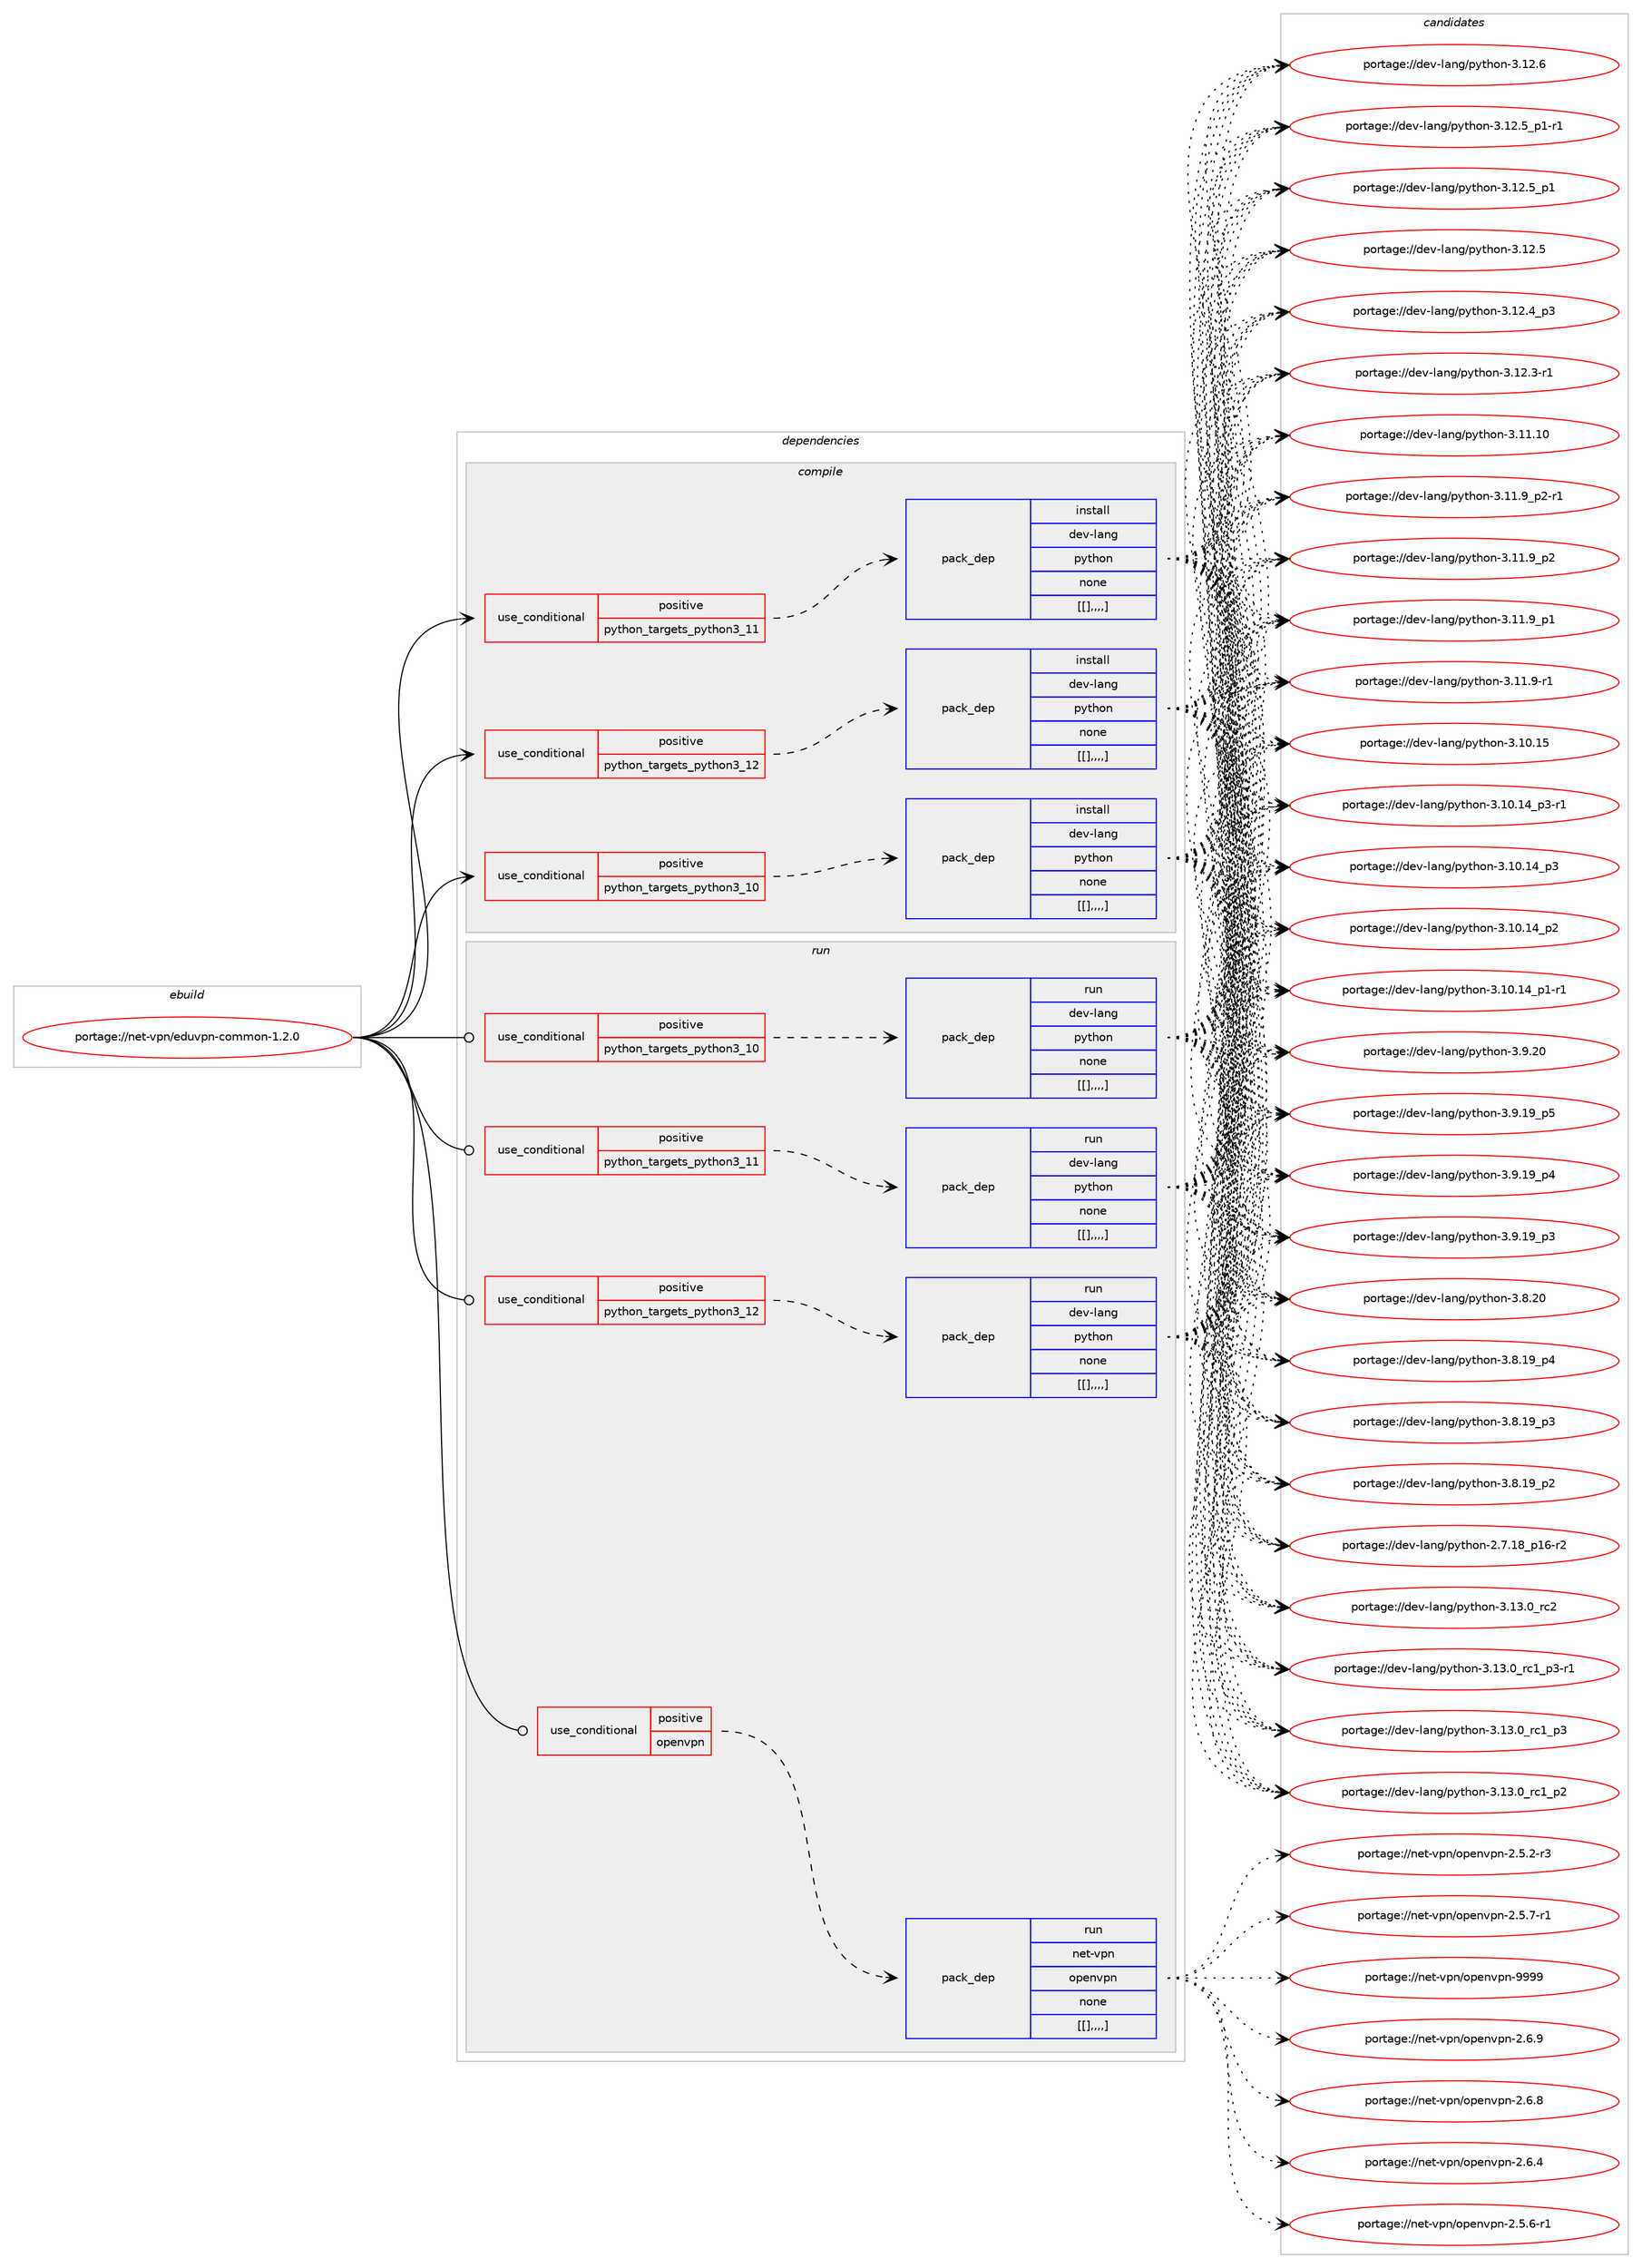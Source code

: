 digraph prolog {

# *************
# Graph options
# *************

newrank=true;
concentrate=true;
compound=true;
graph [rankdir=LR,fontname=Helvetica,fontsize=10,ranksep=1.5];#, ranksep=2.5, nodesep=0.2];
edge  [arrowhead=vee];
node  [fontname=Helvetica,fontsize=10];

# **********
# The ebuild
# **********

subgraph cluster_leftcol {
color=gray;
label=<<i>ebuild</i>>;
id [label="portage://net-vpn/eduvpn-common-1.2.0", color=red, width=4, href="../net-vpn/eduvpn-common-1.2.0.svg"];
}

# ****************
# The dependencies
# ****************

subgraph cluster_midcol {
color=gray;
label=<<i>dependencies</i>>;
subgraph cluster_compile {
fillcolor="#eeeeee";
style=filled;
label=<<i>compile</i>>;
subgraph cond105861 {
dependency401891 [label=<<TABLE BORDER="0" CELLBORDER="1" CELLSPACING="0" CELLPADDING="4"><TR><TD ROWSPAN="3" CELLPADDING="10">use_conditional</TD></TR><TR><TD>positive</TD></TR><TR><TD>python_targets_python3_10</TD></TR></TABLE>>, shape=none, color=red];
subgraph pack293097 {
dependency401892 [label=<<TABLE BORDER="0" CELLBORDER="1" CELLSPACING="0" CELLPADDING="4" WIDTH="220"><TR><TD ROWSPAN="6" CELLPADDING="30">pack_dep</TD></TR><TR><TD WIDTH="110">install</TD></TR><TR><TD>dev-lang</TD></TR><TR><TD>python</TD></TR><TR><TD>none</TD></TR><TR><TD>[[],,,,]</TD></TR></TABLE>>, shape=none, color=blue];
}
dependency401891:e -> dependency401892:w [weight=20,style="dashed",arrowhead="vee"];
}
id:e -> dependency401891:w [weight=20,style="solid",arrowhead="vee"];
subgraph cond105862 {
dependency401893 [label=<<TABLE BORDER="0" CELLBORDER="1" CELLSPACING="0" CELLPADDING="4"><TR><TD ROWSPAN="3" CELLPADDING="10">use_conditional</TD></TR><TR><TD>positive</TD></TR><TR><TD>python_targets_python3_11</TD></TR></TABLE>>, shape=none, color=red];
subgraph pack293098 {
dependency401894 [label=<<TABLE BORDER="0" CELLBORDER="1" CELLSPACING="0" CELLPADDING="4" WIDTH="220"><TR><TD ROWSPAN="6" CELLPADDING="30">pack_dep</TD></TR><TR><TD WIDTH="110">install</TD></TR><TR><TD>dev-lang</TD></TR><TR><TD>python</TD></TR><TR><TD>none</TD></TR><TR><TD>[[],,,,]</TD></TR></TABLE>>, shape=none, color=blue];
}
dependency401893:e -> dependency401894:w [weight=20,style="dashed",arrowhead="vee"];
}
id:e -> dependency401893:w [weight=20,style="solid",arrowhead="vee"];
subgraph cond105863 {
dependency401895 [label=<<TABLE BORDER="0" CELLBORDER="1" CELLSPACING="0" CELLPADDING="4"><TR><TD ROWSPAN="3" CELLPADDING="10">use_conditional</TD></TR><TR><TD>positive</TD></TR><TR><TD>python_targets_python3_12</TD></TR></TABLE>>, shape=none, color=red];
subgraph pack293099 {
dependency401896 [label=<<TABLE BORDER="0" CELLBORDER="1" CELLSPACING="0" CELLPADDING="4" WIDTH="220"><TR><TD ROWSPAN="6" CELLPADDING="30">pack_dep</TD></TR><TR><TD WIDTH="110">install</TD></TR><TR><TD>dev-lang</TD></TR><TR><TD>python</TD></TR><TR><TD>none</TD></TR><TR><TD>[[],,,,]</TD></TR></TABLE>>, shape=none, color=blue];
}
dependency401895:e -> dependency401896:w [weight=20,style="dashed",arrowhead="vee"];
}
id:e -> dependency401895:w [weight=20,style="solid",arrowhead="vee"];
}
subgraph cluster_compileandrun {
fillcolor="#eeeeee";
style=filled;
label=<<i>compile and run</i>>;
}
subgraph cluster_run {
fillcolor="#eeeeee";
style=filled;
label=<<i>run</i>>;
subgraph cond105864 {
dependency401897 [label=<<TABLE BORDER="0" CELLBORDER="1" CELLSPACING="0" CELLPADDING="4"><TR><TD ROWSPAN="3" CELLPADDING="10">use_conditional</TD></TR><TR><TD>positive</TD></TR><TR><TD>openvpn</TD></TR></TABLE>>, shape=none, color=red];
subgraph pack293100 {
dependency401898 [label=<<TABLE BORDER="0" CELLBORDER="1" CELLSPACING="0" CELLPADDING="4" WIDTH="220"><TR><TD ROWSPAN="6" CELLPADDING="30">pack_dep</TD></TR><TR><TD WIDTH="110">run</TD></TR><TR><TD>net-vpn</TD></TR><TR><TD>openvpn</TD></TR><TR><TD>none</TD></TR><TR><TD>[[],,,,]</TD></TR></TABLE>>, shape=none, color=blue];
}
dependency401897:e -> dependency401898:w [weight=20,style="dashed",arrowhead="vee"];
}
id:e -> dependency401897:w [weight=20,style="solid",arrowhead="odot"];
subgraph cond105865 {
dependency401899 [label=<<TABLE BORDER="0" CELLBORDER="1" CELLSPACING="0" CELLPADDING="4"><TR><TD ROWSPAN="3" CELLPADDING="10">use_conditional</TD></TR><TR><TD>positive</TD></TR><TR><TD>python_targets_python3_10</TD></TR></TABLE>>, shape=none, color=red];
subgraph pack293101 {
dependency401900 [label=<<TABLE BORDER="0" CELLBORDER="1" CELLSPACING="0" CELLPADDING="4" WIDTH="220"><TR><TD ROWSPAN="6" CELLPADDING="30">pack_dep</TD></TR><TR><TD WIDTH="110">run</TD></TR><TR><TD>dev-lang</TD></TR><TR><TD>python</TD></TR><TR><TD>none</TD></TR><TR><TD>[[],,,,]</TD></TR></TABLE>>, shape=none, color=blue];
}
dependency401899:e -> dependency401900:w [weight=20,style="dashed",arrowhead="vee"];
}
id:e -> dependency401899:w [weight=20,style="solid",arrowhead="odot"];
subgraph cond105866 {
dependency401901 [label=<<TABLE BORDER="0" CELLBORDER="1" CELLSPACING="0" CELLPADDING="4"><TR><TD ROWSPAN="3" CELLPADDING="10">use_conditional</TD></TR><TR><TD>positive</TD></TR><TR><TD>python_targets_python3_11</TD></TR></TABLE>>, shape=none, color=red];
subgraph pack293102 {
dependency401902 [label=<<TABLE BORDER="0" CELLBORDER="1" CELLSPACING="0" CELLPADDING="4" WIDTH="220"><TR><TD ROWSPAN="6" CELLPADDING="30">pack_dep</TD></TR><TR><TD WIDTH="110">run</TD></TR><TR><TD>dev-lang</TD></TR><TR><TD>python</TD></TR><TR><TD>none</TD></TR><TR><TD>[[],,,,]</TD></TR></TABLE>>, shape=none, color=blue];
}
dependency401901:e -> dependency401902:w [weight=20,style="dashed",arrowhead="vee"];
}
id:e -> dependency401901:w [weight=20,style="solid",arrowhead="odot"];
subgraph cond105867 {
dependency401903 [label=<<TABLE BORDER="0" CELLBORDER="1" CELLSPACING="0" CELLPADDING="4"><TR><TD ROWSPAN="3" CELLPADDING="10">use_conditional</TD></TR><TR><TD>positive</TD></TR><TR><TD>python_targets_python3_12</TD></TR></TABLE>>, shape=none, color=red];
subgraph pack293103 {
dependency401904 [label=<<TABLE BORDER="0" CELLBORDER="1" CELLSPACING="0" CELLPADDING="4" WIDTH="220"><TR><TD ROWSPAN="6" CELLPADDING="30">pack_dep</TD></TR><TR><TD WIDTH="110">run</TD></TR><TR><TD>dev-lang</TD></TR><TR><TD>python</TD></TR><TR><TD>none</TD></TR><TR><TD>[[],,,,]</TD></TR></TABLE>>, shape=none, color=blue];
}
dependency401903:e -> dependency401904:w [weight=20,style="dashed",arrowhead="vee"];
}
id:e -> dependency401903:w [weight=20,style="solid",arrowhead="odot"];
}
}

# **************
# The candidates
# **************

subgraph cluster_choices {
rank=same;
color=gray;
label=<<i>candidates</i>>;

subgraph choice293097 {
color=black;
nodesep=1;
choice10010111845108971101034711212111610411111045514649514648951149950 [label="portage://dev-lang/python-3.13.0_rc2", color=red, width=4,href="../dev-lang/python-3.13.0_rc2.svg"];
choice1001011184510897110103471121211161041111104551464951464895114994995112514511449 [label="portage://dev-lang/python-3.13.0_rc1_p3-r1", color=red, width=4,href="../dev-lang/python-3.13.0_rc1_p3-r1.svg"];
choice100101118451089711010347112121116104111110455146495146489511499499511251 [label="portage://dev-lang/python-3.13.0_rc1_p3", color=red, width=4,href="../dev-lang/python-3.13.0_rc1_p3.svg"];
choice100101118451089711010347112121116104111110455146495146489511499499511250 [label="portage://dev-lang/python-3.13.0_rc1_p2", color=red, width=4,href="../dev-lang/python-3.13.0_rc1_p2.svg"];
choice10010111845108971101034711212111610411111045514649504654 [label="portage://dev-lang/python-3.12.6", color=red, width=4,href="../dev-lang/python-3.12.6.svg"];
choice1001011184510897110103471121211161041111104551464950465395112494511449 [label="portage://dev-lang/python-3.12.5_p1-r1", color=red, width=4,href="../dev-lang/python-3.12.5_p1-r1.svg"];
choice100101118451089711010347112121116104111110455146495046539511249 [label="portage://dev-lang/python-3.12.5_p1", color=red, width=4,href="../dev-lang/python-3.12.5_p1.svg"];
choice10010111845108971101034711212111610411111045514649504653 [label="portage://dev-lang/python-3.12.5", color=red, width=4,href="../dev-lang/python-3.12.5.svg"];
choice100101118451089711010347112121116104111110455146495046529511251 [label="portage://dev-lang/python-3.12.4_p3", color=red, width=4,href="../dev-lang/python-3.12.4_p3.svg"];
choice100101118451089711010347112121116104111110455146495046514511449 [label="portage://dev-lang/python-3.12.3-r1", color=red, width=4,href="../dev-lang/python-3.12.3-r1.svg"];
choice1001011184510897110103471121211161041111104551464949464948 [label="portage://dev-lang/python-3.11.10", color=red, width=4,href="../dev-lang/python-3.11.10.svg"];
choice1001011184510897110103471121211161041111104551464949465795112504511449 [label="portage://dev-lang/python-3.11.9_p2-r1", color=red, width=4,href="../dev-lang/python-3.11.9_p2-r1.svg"];
choice100101118451089711010347112121116104111110455146494946579511250 [label="portage://dev-lang/python-3.11.9_p2", color=red, width=4,href="../dev-lang/python-3.11.9_p2.svg"];
choice100101118451089711010347112121116104111110455146494946579511249 [label="portage://dev-lang/python-3.11.9_p1", color=red, width=4,href="../dev-lang/python-3.11.9_p1.svg"];
choice100101118451089711010347112121116104111110455146494946574511449 [label="portage://dev-lang/python-3.11.9-r1", color=red, width=4,href="../dev-lang/python-3.11.9-r1.svg"];
choice1001011184510897110103471121211161041111104551464948464953 [label="portage://dev-lang/python-3.10.15", color=red, width=4,href="../dev-lang/python-3.10.15.svg"];
choice100101118451089711010347112121116104111110455146494846495295112514511449 [label="portage://dev-lang/python-3.10.14_p3-r1", color=red, width=4,href="../dev-lang/python-3.10.14_p3-r1.svg"];
choice10010111845108971101034711212111610411111045514649484649529511251 [label="portage://dev-lang/python-3.10.14_p3", color=red, width=4,href="../dev-lang/python-3.10.14_p3.svg"];
choice10010111845108971101034711212111610411111045514649484649529511250 [label="portage://dev-lang/python-3.10.14_p2", color=red, width=4,href="../dev-lang/python-3.10.14_p2.svg"];
choice100101118451089711010347112121116104111110455146494846495295112494511449 [label="portage://dev-lang/python-3.10.14_p1-r1", color=red, width=4,href="../dev-lang/python-3.10.14_p1-r1.svg"];
choice10010111845108971101034711212111610411111045514657465048 [label="portage://dev-lang/python-3.9.20", color=red, width=4,href="../dev-lang/python-3.9.20.svg"];
choice100101118451089711010347112121116104111110455146574649579511253 [label="portage://dev-lang/python-3.9.19_p5", color=red, width=4,href="../dev-lang/python-3.9.19_p5.svg"];
choice100101118451089711010347112121116104111110455146574649579511252 [label="portage://dev-lang/python-3.9.19_p4", color=red, width=4,href="../dev-lang/python-3.9.19_p4.svg"];
choice100101118451089711010347112121116104111110455146574649579511251 [label="portage://dev-lang/python-3.9.19_p3", color=red, width=4,href="../dev-lang/python-3.9.19_p3.svg"];
choice10010111845108971101034711212111610411111045514656465048 [label="portage://dev-lang/python-3.8.20", color=red, width=4,href="../dev-lang/python-3.8.20.svg"];
choice100101118451089711010347112121116104111110455146564649579511252 [label="portage://dev-lang/python-3.8.19_p4", color=red, width=4,href="../dev-lang/python-3.8.19_p4.svg"];
choice100101118451089711010347112121116104111110455146564649579511251 [label="portage://dev-lang/python-3.8.19_p3", color=red, width=4,href="../dev-lang/python-3.8.19_p3.svg"];
choice100101118451089711010347112121116104111110455146564649579511250 [label="portage://dev-lang/python-3.8.19_p2", color=red, width=4,href="../dev-lang/python-3.8.19_p2.svg"];
choice100101118451089711010347112121116104111110455046554649569511249544511450 [label="portage://dev-lang/python-2.7.18_p16-r2", color=red, width=4,href="../dev-lang/python-2.7.18_p16-r2.svg"];
dependency401892:e -> choice10010111845108971101034711212111610411111045514649514648951149950:w [style=dotted,weight="100"];
dependency401892:e -> choice1001011184510897110103471121211161041111104551464951464895114994995112514511449:w [style=dotted,weight="100"];
dependency401892:e -> choice100101118451089711010347112121116104111110455146495146489511499499511251:w [style=dotted,weight="100"];
dependency401892:e -> choice100101118451089711010347112121116104111110455146495146489511499499511250:w [style=dotted,weight="100"];
dependency401892:e -> choice10010111845108971101034711212111610411111045514649504654:w [style=dotted,weight="100"];
dependency401892:e -> choice1001011184510897110103471121211161041111104551464950465395112494511449:w [style=dotted,weight="100"];
dependency401892:e -> choice100101118451089711010347112121116104111110455146495046539511249:w [style=dotted,weight="100"];
dependency401892:e -> choice10010111845108971101034711212111610411111045514649504653:w [style=dotted,weight="100"];
dependency401892:e -> choice100101118451089711010347112121116104111110455146495046529511251:w [style=dotted,weight="100"];
dependency401892:e -> choice100101118451089711010347112121116104111110455146495046514511449:w [style=dotted,weight="100"];
dependency401892:e -> choice1001011184510897110103471121211161041111104551464949464948:w [style=dotted,weight="100"];
dependency401892:e -> choice1001011184510897110103471121211161041111104551464949465795112504511449:w [style=dotted,weight="100"];
dependency401892:e -> choice100101118451089711010347112121116104111110455146494946579511250:w [style=dotted,weight="100"];
dependency401892:e -> choice100101118451089711010347112121116104111110455146494946579511249:w [style=dotted,weight="100"];
dependency401892:e -> choice100101118451089711010347112121116104111110455146494946574511449:w [style=dotted,weight="100"];
dependency401892:e -> choice1001011184510897110103471121211161041111104551464948464953:w [style=dotted,weight="100"];
dependency401892:e -> choice100101118451089711010347112121116104111110455146494846495295112514511449:w [style=dotted,weight="100"];
dependency401892:e -> choice10010111845108971101034711212111610411111045514649484649529511251:w [style=dotted,weight="100"];
dependency401892:e -> choice10010111845108971101034711212111610411111045514649484649529511250:w [style=dotted,weight="100"];
dependency401892:e -> choice100101118451089711010347112121116104111110455146494846495295112494511449:w [style=dotted,weight="100"];
dependency401892:e -> choice10010111845108971101034711212111610411111045514657465048:w [style=dotted,weight="100"];
dependency401892:e -> choice100101118451089711010347112121116104111110455146574649579511253:w [style=dotted,weight="100"];
dependency401892:e -> choice100101118451089711010347112121116104111110455146574649579511252:w [style=dotted,weight="100"];
dependency401892:e -> choice100101118451089711010347112121116104111110455146574649579511251:w [style=dotted,weight="100"];
dependency401892:e -> choice10010111845108971101034711212111610411111045514656465048:w [style=dotted,weight="100"];
dependency401892:e -> choice100101118451089711010347112121116104111110455146564649579511252:w [style=dotted,weight="100"];
dependency401892:e -> choice100101118451089711010347112121116104111110455146564649579511251:w [style=dotted,weight="100"];
dependency401892:e -> choice100101118451089711010347112121116104111110455146564649579511250:w [style=dotted,weight="100"];
dependency401892:e -> choice100101118451089711010347112121116104111110455046554649569511249544511450:w [style=dotted,weight="100"];
}
subgraph choice293098 {
color=black;
nodesep=1;
choice10010111845108971101034711212111610411111045514649514648951149950 [label="portage://dev-lang/python-3.13.0_rc2", color=red, width=4,href="../dev-lang/python-3.13.0_rc2.svg"];
choice1001011184510897110103471121211161041111104551464951464895114994995112514511449 [label="portage://dev-lang/python-3.13.0_rc1_p3-r1", color=red, width=4,href="../dev-lang/python-3.13.0_rc1_p3-r1.svg"];
choice100101118451089711010347112121116104111110455146495146489511499499511251 [label="portage://dev-lang/python-3.13.0_rc1_p3", color=red, width=4,href="../dev-lang/python-3.13.0_rc1_p3.svg"];
choice100101118451089711010347112121116104111110455146495146489511499499511250 [label="portage://dev-lang/python-3.13.0_rc1_p2", color=red, width=4,href="../dev-lang/python-3.13.0_rc1_p2.svg"];
choice10010111845108971101034711212111610411111045514649504654 [label="portage://dev-lang/python-3.12.6", color=red, width=4,href="../dev-lang/python-3.12.6.svg"];
choice1001011184510897110103471121211161041111104551464950465395112494511449 [label="portage://dev-lang/python-3.12.5_p1-r1", color=red, width=4,href="../dev-lang/python-3.12.5_p1-r1.svg"];
choice100101118451089711010347112121116104111110455146495046539511249 [label="portage://dev-lang/python-3.12.5_p1", color=red, width=4,href="../dev-lang/python-3.12.5_p1.svg"];
choice10010111845108971101034711212111610411111045514649504653 [label="portage://dev-lang/python-3.12.5", color=red, width=4,href="../dev-lang/python-3.12.5.svg"];
choice100101118451089711010347112121116104111110455146495046529511251 [label="portage://dev-lang/python-3.12.4_p3", color=red, width=4,href="../dev-lang/python-3.12.4_p3.svg"];
choice100101118451089711010347112121116104111110455146495046514511449 [label="portage://dev-lang/python-3.12.3-r1", color=red, width=4,href="../dev-lang/python-3.12.3-r1.svg"];
choice1001011184510897110103471121211161041111104551464949464948 [label="portage://dev-lang/python-3.11.10", color=red, width=4,href="../dev-lang/python-3.11.10.svg"];
choice1001011184510897110103471121211161041111104551464949465795112504511449 [label="portage://dev-lang/python-3.11.9_p2-r1", color=red, width=4,href="../dev-lang/python-3.11.9_p2-r1.svg"];
choice100101118451089711010347112121116104111110455146494946579511250 [label="portage://dev-lang/python-3.11.9_p2", color=red, width=4,href="../dev-lang/python-3.11.9_p2.svg"];
choice100101118451089711010347112121116104111110455146494946579511249 [label="portage://dev-lang/python-3.11.9_p1", color=red, width=4,href="../dev-lang/python-3.11.9_p1.svg"];
choice100101118451089711010347112121116104111110455146494946574511449 [label="portage://dev-lang/python-3.11.9-r1", color=red, width=4,href="../dev-lang/python-3.11.9-r1.svg"];
choice1001011184510897110103471121211161041111104551464948464953 [label="portage://dev-lang/python-3.10.15", color=red, width=4,href="../dev-lang/python-3.10.15.svg"];
choice100101118451089711010347112121116104111110455146494846495295112514511449 [label="portage://dev-lang/python-3.10.14_p3-r1", color=red, width=4,href="../dev-lang/python-3.10.14_p3-r1.svg"];
choice10010111845108971101034711212111610411111045514649484649529511251 [label="portage://dev-lang/python-3.10.14_p3", color=red, width=4,href="../dev-lang/python-3.10.14_p3.svg"];
choice10010111845108971101034711212111610411111045514649484649529511250 [label="portage://dev-lang/python-3.10.14_p2", color=red, width=4,href="../dev-lang/python-3.10.14_p2.svg"];
choice100101118451089711010347112121116104111110455146494846495295112494511449 [label="portage://dev-lang/python-3.10.14_p1-r1", color=red, width=4,href="../dev-lang/python-3.10.14_p1-r1.svg"];
choice10010111845108971101034711212111610411111045514657465048 [label="portage://dev-lang/python-3.9.20", color=red, width=4,href="../dev-lang/python-3.9.20.svg"];
choice100101118451089711010347112121116104111110455146574649579511253 [label="portage://dev-lang/python-3.9.19_p5", color=red, width=4,href="../dev-lang/python-3.9.19_p5.svg"];
choice100101118451089711010347112121116104111110455146574649579511252 [label="portage://dev-lang/python-3.9.19_p4", color=red, width=4,href="../dev-lang/python-3.9.19_p4.svg"];
choice100101118451089711010347112121116104111110455146574649579511251 [label="portage://dev-lang/python-3.9.19_p3", color=red, width=4,href="../dev-lang/python-3.9.19_p3.svg"];
choice10010111845108971101034711212111610411111045514656465048 [label="portage://dev-lang/python-3.8.20", color=red, width=4,href="../dev-lang/python-3.8.20.svg"];
choice100101118451089711010347112121116104111110455146564649579511252 [label="portage://dev-lang/python-3.8.19_p4", color=red, width=4,href="../dev-lang/python-3.8.19_p4.svg"];
choice100101118451089711010347112121116104111110455146564649579511251 [label="portage://dev-lang/python-3.8.19_p3", color=red, width=4,href="../dev-lang/python-3.8.19_p3.svg"];
choice100101118451089711010347112121116104111110455146564649579511250 [label="portage://dev-lang/python-3.8.19_p2", color=red, width=4,href="../dev-lang/python-3.8.19_p2.svg"];
choice100101118451089711010347112121116104111110455046554649569511249544511450 [label="portage://dev-lang/python-2.7.18_p16-r2", color=red, width=4,href="../dev-lang/python-2.7.18_p16-r2.svg"];
dependency401894:e -> choice10010111845108971101034711212111610411111045514649514648951149950:w [style=dotted,weight="100"];
dependency401894:e -> choice1001011184510897110103471121211161041111104551464951464895114994995112514511449:w [style=dotted,weight="100"];
dependency401894:e -> choice100101118451089711010347112121116104111110455146495146489511499499511251:w [style=dotted,weight="100"];
dependency401894:e -> choice100101118451089711010347112121116104111110455146495146489511499499511250:w [style=dotted,weight="100"];
dependency401894:e -> choice10010111845108971101034711212111610411111045514649504654:w [style=dotted,weight="100"];
dependency401894:e -> choice1001011184510897110103471121211161041111104551464950465395112494511449:w [style=dotted,weight="100"];
dependency401894:e -> choice100101118451089711010347112121116104111110455146495046539511249:w [style=dotted,weight="100"];
dependency401894:e -> choice10010111845108971101034711212111610411111045514649504653:w [style=dotted,weight="100"];
dependency401894:e -> choice100101118451089711010347112121116104111110455146495046529511251:w [style=dotted,weight="100"];
dependency401894:e -> choice100101118451089711010347112121116104111110455146495046514511449:w [style=dotted,weight="100"];
dependency401894:e -> choice1001011184510897110103471121211161041111104551464949464948:w [style=dotted,weight="100"];
dependency401894:e -> choice1001011184510897110103471121211161041111104551464949465795112504511449:w [style=dotted,weight="100"];
dependency401894:e -> choice100101118451089711010347112121116104111110455146494946579511250:w [style=dotted,weight="100"];
dependency401894:e -> choice100101118451089711010347112121116104111110455146494946579511249:w [style=dotted,weight="100"];
dependency401894:e -> choice100101118451089711010347112121116104111110455146494946574511449:w [style=dotted,weight="100"];
dependency401894:e -> choice1001011184510897110103471121211161041111104551464948464953:w [style=dotted,weight="100"];
dependency401894:e -> choice100101118451089711010347112121116104111110455146494846495295112514511449:w [style=dotted,weight="100"];
dependency401894:e -> choice10010111845108971101034711212111610411111045514649484649529511251:w [style=dotted,weight="100"];
dependency401894:e -> choice10010111845108971101034711212111610411111045514649484649529511250:w [style=dotted,weight="100"];
dependency401894:e -> choice100101118451089711010347112121116104111110455146494846495295112494511449:w [style=dotted,weight="100"];
dependency401894:e -> choice10010111845108971101034711212111610411111045514657465048:w [style=dotted,weight="100"];
dependency401894:e -> choice100101118451089711010347112121116104111110455146574649579511253:w [style=dotted,weight="100"];
dependency401894:e -> choice100101118451089711010347112121116104111110455146574649579511252:w [style=dotted,weight="100"];
dependency401894:e -> choice100101118451089711010347112121116104111110455146574649579511251:w [style=dotted,weight="100"];
dependency401894:e -> choice10010111845108971101034711212111610411111045514656465048:w [style=dotted,weight="100"];
dependency401894:e -> choice100101118451089711010347112121116104111110455146564649579511252:w [style=dotted,weight="100"];
dependency401894:e -> choice100101118451089711010347112121116104111110455146564649579511251:w [style=dotted,weight="100"];
dependency401894:e -> choice100101118451089711010347112121116104111110455146564649579511250:w [style=dotted,weight="100"];
dependency401894:e -> choice100101118451089711010347112121116104111110455046554649569511249544511450:w [style=dotted,weight="100"];
}
subgraph choice293099 {
color=black;
nodesep=1;
choice10010111845108971101034711212111610411111045514649514648951149950 [label="portage://dev-lang/python-3.13.0_rc2", color=red, width=4,href="../dev-lang/python-3.13.0_rc2.svg"];
choice1001011184510897110103471121211161041111104551464951464895114994995112514511449 [label="portage://dev-lang/python-3.13.0_rc1_p3-r1", color=red, width=4,href="../dev-lang/python-3.13.0_rc1_p3-r1.svg"];
choice100101118451089711010347112121116104111110455146495146489511499499511251 [label="portage://dev-lang/python-3.13.0_rc1_p3", color=red, width=4,href="../dev-lang/python-3.13.0_rc1_p3.svg"];
choice100101118451089711010347112121116104111110455146495146489511499499511250 [label="portage://dev-lang/python-3.13.0_rc1_p2", color=red, width=4,href="../dev-lang/python-3.13.0_rc1_p2.svg"];
choice10010111845108971101034711212111610411111045514649504654 [label="portage://dev-lang/python-3.12.6", color=red, width=4,href="../dev-lang/python-3.12.6.svg"];
choice1001011184510897110103471121211161041111104551464950465395112494511449 [label="portage://dev-lang/python-3.12.5_p1-r1", color=red, width=4,href="../dev-lang/python-3.12.5_p1-r1.svg"];
choice100101118451089711010347112121116104111110455146495046539511249 [label="portage://dev-lang/python-3.12.5_p1", color=red, width=4,href="../dev-lang/python-3.12.5_p1.svg"];
choice10010111845108971101034711212111610411111045514649504653 [label="portage://dev-lang/python-3.12.5", color=red, width=4,href="../dev-lang/python-3.12.5.svg"];
choice100101118451089711010347112121116104111110455146495046529511251 [label="portage://dev-lang/python-3.12.4_p3", color=red, width=4,href="../dev-lang/python-3.12.4_p3.svg"];
choice100101118451089711010347112121116104111110455146495046514511449 [label="portage://dev-lang/python-3.12.3-r1", color=red, width=4,href="../dev-lang/python-3.12.3-r1.svg"];
choice1001011184510897110103471121211161041111104551464949464948 [label="portage://dev-lang/python-3.11.10", color=red, width=4,href="../dev-lang/python-3.11.10.svg"];
choice1001011184510897110103471121211161041111104551464949465795112504511449 [label="portage://dev-lang/python-3.11.9_p2-r1", color=red, width=4,href="../dev-lang/python-3.11.9_p2-r1.svg"];
choice100101118451089711010347112121116104111110455146494946579511250 [label="portage://dev-lang/python-3.11.9_p2", color=red, width=4,href="../dev-lang/python-3.11.9_p2.svg"];
choice100101118451089711010347112121116104111110455146494946579511249 [label="portage://dev-lang/python-3.11.9_p1", color=red, width=4,href="../dev-lang/python-3.11.9_p1.svg"];
choice100101118451089711010347112121116104111110455146494946574511449 [label="portage://dev-lang/python-3.11.9-r1", color=red, width=4,href="../dev-lang/python-3.11.9-r1.svg"];
choice1001011184510897110103471121211161041111104551464948464953 [label="portage://dev-lang/python-3.10.15", color=red, width=4,href="../dev-lang/python-3.10.15.svg"];
choice100101118451089711010347112121116104111110455146494846495295112514511449 [label="portage://dev-lang/python-3.10.14_p3-r1", color=red, width=4,href="../dev-lang/python-3.10.14_p3-r1.svg"];
choice10010111845108971101034711212111610411111045514649484649529511251 [label="portage://dev-lang/python-3.10.14_p3", color=red, width=4,href="../dev-lang/python-3.10.14_p3.svg"];
choice10010111845108971101034711212111610411111045514649484649529511250 [label="portage://dev-lang/python-3.10.14_p2", color=red, width=4,href="../dev-lang/python-3.10.14_p2.svg"];
choice100101118451089711010347112121116104111110455146494846495295112494511449 [label="portage://dev-lang/python-3.10.14_p1-r1", color=red, width=4,href="../dev-lang/python-3.10.14_p1-r1.svg"];
choice10010111845108971101034711212111610411111045514657465048 [label="portage://dev-lang/python-3.9.20", color=red, width=4,href="../dev-lang/python-3.9.20.svg"];
choice100101118451089711010347112121116104111110455146574649579511253 [label="portage://dev-lang/python-3.9.19_p5", color=red, width=4,href="../dev-lang/python-3.9.19_p5.svg"];
choice100101118451089711010347112121116104111110455146574649579511252 [label="portage://dev-lang/python-3.9.19_p4", color=red, width=4,href="../dev-lang/python-3.9.19_p4.svg"];
choice100101118451089711010347112121116104111110455146574649579511251 [label="portage://dev-lang/python-3.9.19_p3", color=red, width=4,href="../dev-lang/python-3.9.19_p3.svg"];
choice10010111845108971101034711212111610411111045514656465048 [label="portage://dev-lang/python-3.8.20", color=red, width=4,href="../dev-lang/python-3.8.20.svg"];
choice100101118451089711010347112121116104111110455146564649579511252 [label="portage://dev-lang/python-3.8.19_p4", color=red, width=4,href="../dev-lang/python-3.8.19_p4.svg"];
choice100101118451089711010347112121116104111110455146564649579511251 [label="portage://dev-lang/python-3.8.19_p3", color=red, width=4,href="../dev-lang/python-3.8.19_p3.svg"];
choice100101118451089711010347112121116104111110455146564649579511250 [label="portage://dev-lang/python-3.8.19_p2", color=red, width=4,href="../dev-lang/python-3.8.19_p2.svg"];
choice100101118451089711010347112121116104111110455046554649569511249544511450 [label="portage://dev-lang/python-2.7.18_p16-r2", color=red, width=4,href="../dev-lang/python-2.7.18_p16-r2.svg"];
dependency401896:e -> choice10010111845108971101034711212111610411111045514649514648951149950:w [style=dotted,weight="100"];
dependency401896:e -> choice1001011184510897110103471121211161041111104551464951464895114994995112514511449:w [style=dotted,weight="100"];
dependency401896:e -> choice100101118451089711010347112121116104111110455146495146489511499499511251:w [style=dotted,weight="100"];
dependency401896:e -> choice100101118451089711010347112121116104111110455146495146489511499499511250:w [style=dotted,weight="100"];
dependency401896:e -> choice10010111845108971101034711212111610411111045514649504654:w [style=dotted,weight="100"];
dependency401896:e -> choice1001011184510897110103471121211161041111104551464950465395112494511449:w [style=dotted,weight="100"];
dependency401896:e -> choice100101118451089711010347112121116104111110455146495046539511249:w [style=dotted,weight="100"];
dependency401896:e -> choice10010111845108971101034711212111610411111045514649504653:w [style=dotted,weight="100"];
dependency401896:e -> choice100101118451089711010347112121116104111110455146495046529511251:w [style=dotted,weight="100"];
dependency401896:e -> choice100101118451089711010347112121116104111110455146495046514511449:w [style=dotted,weight="100"];
dependency401896:e -> choice1001011184510897110103471121211161041111104551464949464948:w [style=dotted,weight="100"];
dependency401896:e -> choice1001011184510897110103471121211161041111104551464949465795112504511449:w [style=dotted,weight="100"];
dependency401896:e -> choice100101118451089711010347112121116104111110455146494946579511250:w [style=dotted,weight="100"];
dependency401896:e -> choice100101118451089711010347112121116104111110455146494946579511249:w [style=dotted,weight="100"];
dependency401896:e -> choice100101118451089711010347112121116104111110455146494946574511449:w [style=dotted,weight="100"];
dependency401896:e -> choice1001011184510897110103471121211161041111104551464948464953:w [style=dotted,weight="100"];
dependency401896:e -> choice100101118451089711010347112121116104111110455146494846495295112514511449:w [style=dotted,weight="100"];
dependency401896:e -> choice10010111845108971101034711212111610411111045514649484649529511251:w [style=dotted,weight="100"];
dependency401896:e -> choice10010111845108971101034711212111610411111045514649484649529511250:w [style=dotted,weight="100"];
dependency401896:e -> choice100101118451089711010347112121116104111110455146494846495295112494511449:w [style=dotted,weight="100"];
dependency401896:e -> choice10010111845108971101034711212111610411111045514657465048:w [style=dotted,weight="100"];
dependency401896:e -> choice100101118451089711010347112121116104111110455146574649579511253:w [style=dotted,weight="100"];
dependency401896:e -> choice100101118451089711010347112121116104111110455146574649579511252:w [style=dotted,weight="100"];
dependency401896:e -> choice100101118451089711010347112121116104111110455146574649579511251:w [style=dotted,weight="100"];
dependency401896:e -> choice10010111845108971101034711212111610411111045514656465048:w [style=dotted,weight="100"];
dependency401896:e -> choice100101118451089711010347112121116104111110455146564649579511252:w [style=dotted,weight="100"];
dependency401896:e -> choice100101118451089711010347112121116104111110455146564649579511251:w [style=dotted,weight="100"];
dependency401896:e -> choice100101118451089711010347112121116104111110455146564649579511250:w [style=dotted,weight="100"];
dependency401896:e -> choice100101118451089711010347112121116104111110455046554649569511249544511450:w [style=dotted,weight="100"];
}
subgraph choice293100 {
color=black;
nodesep=1;
choice11010111645118112110471111121011101181121104557575757 [label="portage://net-vpn/openvpn-9999", color=red, width=4,href="../net-vpn/openvpn-9999.svg"];
choice1101011164511811211047111112101110118112110455046544657 [label="portage://net-vpn/openvpn-2.6.9", color=red, width=4,href="../net-vpn/openvpn-2.6.9.svg"];
choice1101011164511811211047111112101110118112110455046544656 [label="portage://net-vpn/openvpn-2.6.8", color=red, width=4,href="../net-vpn/openvpn-2.6.8.svg"];
choice1101011164511811211047111112101110118112110455046544652 [label="portage://net-vpn/openvpn-2.6.4", color=red, width=4,href="../net-vpn/openvpn-2.6.4.svg"];
choice11010111645118112110471111121011101181121104550465346554511449 [label="portage://net-vpn/openvpn-2.5.7-r1", color=red, width=4,href="../net-vpn/openvpn-2.5.7-r1.svg"];
choice11010111645118112110471111121011101181121104550465346544511449 [label="portage://net-vpn/openvpn-2.5.6-r1", color=red, width=4,href="../net-vpn/openvpn-2.5.6-r1.svg"];
choice11010111645118112110471111121011101181121104550465346504511451 [label="portage://net-vpn/openvpn-2.5.2-r3", color=red, width=4,href="../net-vpn/openvpn-2.5.2-r3.svg"];
dependency401898:e -> choice11010111645118112110471111121011101181121104557575757:w [style=dotted,weight="100"];
dependency401898:e -> choice1101011164511811211047111112101110118112110455046544657:w [style=dotted,weight="100"];
dependency401898:e -> choice1101011164511811211047111112101110118112110455046544656:w [style=dotted,weight="100"];
dependency401898:e -> choice1101011164511811211047111112101110118112110455046544652:w [style=dotted,weight="100"];
dependency401898:e -> choice11010111645118112110471111121011101181121104550465346554511449:w [style=dotted,weight="100"];
dependency401898:e -> choice11010111645118112110471111121011101181121104550465346544511449:w [style=dotted,weight="100"];
dependency401898:e -> choice11010111645118112110471111121011101181121104550465346504511451:w [style=dotted,weight="100"];
}
subgraph choice293101 {
color=black;
nodesep=1;
choice10010111845108971101034711212111610411111045514649514648951149950 [label="portage://dev-lang/python-3.13.0_rc2", color=red, width=4,href="../dev-lang/python-3.13.0_rc2.svg"];
choice1001011184510897110103471121211161041111104551464951464895114994995112514511449 [label="portage://dev-lang/python-3.13.0_rc1_p3-r1", color=red, width=4,href="../dev-lang/python-3.13.0_rc1_p3-r1.svg"];
choice100101118451089711010347112121116104111110455146495146489511499499511251 [label="portage://dev-lang/python-3.13.0_rc1_p3", color=red, width=4,href="../dev-lang/python-3.13.0_rc1_p3.svg"];
choice100101118451089711010347112121116104111110455146495146489511499499511250 [label="portage://dev-lang/python-3.13.0_rc1_p2", color=red, width=4,href="../dev-lang/python-3.13.0_rc1_p2.svg"];
choice10010111845108971101034711212111610411111045514649504654 [label="portage://dev-lang/python-3.12.6", color=red, width=4,href="../dev-lang/python-3.12.6.svg"];
choice1001011184510897110103471121211161041111104551464950465395112494511449 [label="portage://dev-lang/python-3.12.5_p1-r1", color=red, width=4,href="../dev-lang/python-3.12.5_p1-r1.svg"];
choice100101118451089711010347112121116104111110455146495046539511249 [label="portage://dev-lang/python-3.12.5_p1", color=red, width=4,href="../dev-lang/python-3.12.5_p1.svg"];
choice10010111845108971101034711212111610411111045514649504653 [label="portage://dev-lang/python-3.12.5", color=red, width=4,href="../dev-lang/python-3.12.5.svg"];
choice100101118451089711010347112121116104111110455146495046529511251 [label="portage://dev-lang/python-3.12.4_p3", color=red, width=4,href="../dev-lang/python-3.12.4_p3.svg"];
choice100101118451089711010347112121116104111110455146495046514511449 [label="portage://dev-lang/python-3.12.3-r1", color=red, width=4,href="../dev-lang/python-3.12.3-r1.svg"];
choice1001011184510897110103471121211161041111104551464949464948 [label="portage://dev-lang/python-3.11.10", color=red, width=4,href="../dev-lang/python-3.11.10.svg"];
choice1001011184510897110103471121211161041111104551464949465795112504511449 [label="portage://dev-lang/python-3.11.9_p2-r1", color=red, width=4,href="../dev-lang/python-3.11.9_p2-r1.svg"];
choice100101118451089711010347112121116104111110455146494946579511250 [label="portage://dev-lang/python-3.11.9_p2", color=red, width=4,href="../dev-lang/python-3.11.9_p2.svg"];
choice100101118451089711010347112121116104111110455146494946579511249 [label="portage://dev-lang/python-3.11.9_p1", color=red, width=4,href="../dev-lang/python-3.11.9_p1.svg"];
choice100101118451089711010347112121116104111110455146494946574511449 [label="portage://dev-lang/python-3.11.9-r1", color=red, width=4,href="../dev-lang/python-3.11.9-r1.svg"];
choice1001011184510897110103471121211161041111104551464948464953 [label="portage://dev-lang/python-3.10.15", color=red, width=4,href="../dev-lang/python-3.10.15.svg"];
choice100101118451089711010347112121116104111110455146494846495295112514511449 [label="portage://dev-lang/python-3.10.14_p3-r1", color=red, width=4,href="../dev-lang/python-3.10.14_p3-r1.svg"];
choice10010111845108971101034711212111610411111045514649484649529511251 [label="portage://dev-lang/python-3.10.14_p3", color=red, width=4,href="../dev-lang/python-3.10.14_p3.svg"];
choice10010111845108971101034711212111610411111045514649484649529511250 [label="portage://dev-lang/python-3.10.14_p2", color=red, width=4,href="../dev-lang/python-3.10.14_p2.svg"];
choice100101118451089711010347112121116104111110455146494846495295112494511449 [label="portage://dev-lang/python-3.10.14_p1-r1", color=red, width=4,href="../dev-lang/python-3.10.14_p1-r1.svg"];
choice10010111845108971101034711212111610411111045514657465048 [label="portage://dev-lang/python-3.9.20", color=red, width=4,href="../dev-lang/python-3.9.20.svg"];
choice100101118451089711010347112121116104111110455146574649579511253 [label="portage://dev-lang/python-3.9.19_p5", color=red, width=4,href="../dev-lang/python-3.9.19_p5.svg"];
choice100101118451089711010347112121116104111110455146574649579511252 [label="portage://dev-lang/python-3.9.19_p4", color=red, width=4,href="../dev-lang/python-3.9.19_p4.svg"];
choice100101118451089711010347112121116104111110455146574649579511251 [label="portage://dev-lang/python-3.9.19_p3", color=red, width=4,href="../dev-lang/python-3.9.19_p3.svg"];
choice10010111845108971101034711212111610411111045514656465048 [label="portage://dev-lang/python-3.8.20", color=red, width=4,href="../dev-lang/python-3.8.20.svg"];
choice100101118451089711010347112121116104111110455146564649579511252 [label="portage://dev-lang/python-3.8.19_p4", color=red, width=4,href="../dev-lang/python-3.8.19_p4.svg"];
choice100101118451089711010347112121116104111110455146564649579511251 [label="portage://dev-lang/python-3.8.19_p3", color=red, width=4,href="../dev-lang/python-3.8.19_p3.svg"];
choice100101118451089711010347112121116104111110455146564649579511250 [label="portage://dev-lang/python-3.8.19_p2", color=red, width=4,href="../dev-lang/python-3.8.19_p2.svg"];
choice100101118451089711010347112121116104111110455046554649569511249544511450 [label="portage://dev-lang/python-2.7.18_p16-r2", color=red, width=4,href="../dev-lang/python-2.7.18_p16-r2.svg"];
dependency401900:e -> choice10010111845108971101034711212111610411111045514649514648951149950:w [style=dotted,weight="100"];
dependency401900:e -> choice1001011184510897110103471121211161041111104551464951464895114994995112514511449:w [style=dotted,weight="100"];
dependency401900:e -> choice100101118451089711010347112121116104111110455146495146489511499499511251:w [style=dotted,weight="100"];
dependency401900:e -> choice100101118451089711010347112121116104111110455146495146489511499499511250:w [style=dotted,weight="100"];
dependency401900:e -> choice10010111845108971101034711212111610411111045514649504654:w [style=dotted,weight="100"];
dependency401900:e -> choice1001011184510897110103471121211161041111104551464950465395112494511449:w [style=dotted,weight="100"];
dependency401900:e -> choice100101118451089711010347112121116104111110455146495046539511249:w [style=dotted,weight="100"];
dependency401900:e -> choice10010111845108971101034711212111610411111045514649504653:w [style=dotted,weight="100"];
dependency401900:e -> choice100101118451089711010347112121116104111110455146495046529511251:w [style=dotted,weight="100"];
dependency401900:e -> choice100101118451089711010347112121116104111110455146495046514511449:w [style=dotted,weight="100"];
dependency401900:e -> choice1001011184510897110103471121211161041111104551464949464948:w [style=dotted,weight="100"];
dependency401900:e -> choice1001011184510897110103471121211161041111104551464949465795112504511449:w [style=dotted,weight="100"];
dependency401900:e -> choice100101118451089711010347112121116104111110455146494946579511250:w [style=dotted,weight="100"];
dependency401900:e -> choice100101118451089711010347112121116104111110455146494946579511249:w [style=dotted,weight="100"];
dependency401900:e -> choice100101118451089711010347112121116104111110455146494946574511449:w [style=dotted,weight="100"];
dependency401900:e -> choice1001011184510897110103471121211161041111104551464948464953:w [style=dotted,weight="100"];
dependency401900:e -> choice100101118451089711010347112121116104111110455146494846495295112514511449:w [style=dotted,weight="100"];
dependency401900:e -> choice10010111845108971101034711212111610411111045514649484649529511251:w [style=dotted,weight="100"];
dependency401900:e -> choice10010111845108971101034711212111610411111045514649484649529511250:w [style=dotted,weight="100"];
dependency401900:e -> choice100101118451089711010347112121116104111110455146494846495295112494511449:w [style=dotted,weight="100"];
dependency401900:e -> choice10010111845108971101034711212111610411111045514657465048:w [style=dotted,weight="100"];
dependency401900:e -> choice100101118451089711010347112121116104111110455146574649579511253:w [style=dotted,weight="100"];
dependency401900:e -> choice100101118451089711010347112121116104111110455146574649579511252:w [style=dotted,weight="100"];
dependency401900:e -> choice100101118451089711010347112121116104111110455146574649579511251:w [style=dotted,weight="100"];
dependency401900:e -> choice10010111845108971101034711212111610411111045514656465048:w [style=dotted,weight="100"];
dependency401900:e -> choice100101118451089711010347112121116104111110455146564649579511252:w [style=dotted,weight="100"];
dependency401900:e -> choice100101118451089711010347112121116104111110455146564649579511251:w [style=dotted,weight="100"];
dependency401900:e -> choice100101118451089711010347112121116104111110455146564649579511250:w [style=dotted,weight="100"];
dependency401900:e -> choice100101118451089711010347112121116104111110455046554649569511249544511450:w [style=dotted,weight="100"];
}
subgraph choice293102 {
color=black;
nodesep=1;
choice10010111845108971101034711212111610411111045514649514648951149950 [label="portage://dev-lang/python-3.13.0_rc2", color=red, width=4,href="../dev-lang/python-3.13.0_rc2.svg"];
choice1001011184510897110103471121211161041111104551464951464895114994995112514511449 [label="portage://dev-lang/python-3.13.0_rc1_p3-r1", color=red, width=4,href="../dev-lang/python-3.13.0_rc1_p3-r1.svg"];
choice100101118451089711010347112121116104111110455146495146489511499499511251 [label="portage://dev-lang/python-3.13.0_rc1_p3", color=red, width=4,href="../dev-lang/python-3.13.0_rc1_p3.svg"];
choice100101118451089711010347112121116104111110455146495146489511499499511250 [label="portage://dev-lang/python-3.13.0_rc1_p2", color=red, width=4,href="../dev-lang/python-3.13.0_rc1_p2.svg"];
choice10010111845108971101034711212111610411111045514649504654 [label="portage://dev-lang/python-3.12.6", color=red, width=4,href="../dev-lang/python-3.12.6.svg"];
choice1001011184510897110103471121211161041111104551464950465395112494511449 [label="portage://dev-lang/python-3.12.5_p1-r1", color=red, width=4,href="../dev-lang/python-3.12.5_p1-r1.svg"];
choice100101118451089711010347112121116104111110455146495046539511249 [label="portage://dev-lang/python-3.12.5_p1", color=red, width=4,href="../dev-lang/python-3.12.5_p1.svg"];
choice10010111845108971101034711212111610411111045514649504653 [label="portage://dev-lang/python-3.12.5", color=red, width=4,href="../dev-lang/python-3.12.5.svg"];
choice100101118451089711010347112121116104111110455146495046529511251 [label="portage://dev-lang/python-3.12.4_p3", color=red, width=4,href="../dev-lang/python-3.12.4_p3.svg"];
choice100101118451089711010347112121116104111110455146495046514511449 [label="portage://dev-lang/python-3.12.3-r1", color=red, width=4,href="../dev-lang/python-3.12.3-r1.svg"];
choice1001011184510897110103471121211161041111104551464949464948 [label="portage://dev-lang/python-3.11.10", color=red, width=4,href="../dev-lang/python-3.11.10.svg"];
choice1001011184510897110103471121211161041111104551464949465795112504511449 [label="portage://dev-lang/python-3.11.9_p2-r1", color=red, width=4,href="../dev-lang/python-3.11.9_p2-r1.svg"];
choice100101118451089711010347112121116104111110455146494946579511250 [label="portage://dev-lang/python-3.11.9_p2", color=red, width=4,href="../dev-lang/python-3.11.9_p2.svg"];
choice100101118451089711010347112121116104111110455146494946579511249 [label="portage://dev-lang/python-3.11.9_p1", color=red, width=4,href="../dev-lang/python-3.11.9_p1.svg"];
choice100101118451089711010347112121116104111110455146494946574511449 [label="portage://dev-lang/python-3.11.9-r1", color=red, width=4,href="../dev-lang/python-3.11.9-r1.svg"];
choice1001011184510897110103471121211161041111104551464948464953 [label="portage://dev-lang/python-3.10.15", color=red, width=4,href="../dev-lang/python-3.10.15.svg"];
choice100101118451089711010347112121116104111110455146494846495295112514511449 [label="portage://dev-lang/python-3.10.14_p3-r1", color=red, width=4,href="../dev-lang/python-3.10.14_p3-r1.svg"];
choice10010111845108971101034711212111610411111045514649484649529511251 [label="portage://dev-lang/python-3.10.14_p3", color=red, width=4,href="../dev-lang/python-3.10.14_p3.svg"];
choice10010111845108971101034711212111610411111045514649484649529511250 [label="portage://dev-lang/python-3.10.14_p2", color=red, width=4,href="../dev-lang/python-3.10.14_p2.svg"];
choice100101118451089711010347112121116104111110455146494846495295112494511449 [label="portage://dev-lang/python-3.10.14_p1-r1", color=red, width=4,href="../dev-lang/python-3.10.14_p1-r1.svg"];
choice10010111845108971101034711212111610411111045514657465048 [label="portage://dev-lang/python-3.9.20", color=red, width=4,href="../dev-lang/python-3.9.20.svg"];
choice100101118451089711010347112121116104111110455146574649579511253 [label="portage://dev-lang/python-3.9.19_p5", color=red, width=4,href="../dev-lang/python-3.9.19_p5.svg"];
choice100101118451089711010347112121116104111110455146574649579511252 [label="portage://dev-lang/python-3.9.19_p4", color=red, width=4,href="../dev-lang/python-3.9.19_p4.svg"];
choice100101118451089711010347112121116104111110455146574649579511251 [label="portage://dev-lang/python-3.9.19_p3", color=red, width=4,href="../dev-lang/python-3.9.19_p3.svg"];
choice10010111845108971101034711212111610411111045514656465048 [label="portage://dev-lang/python-3.8.20", color=red, width=4,href="../dev-lang/python-3.8.20.svg"];
choice100101118451089711010347112121116104111110455146564649579511252 [label="portage://dev-lang/python-3.8.19_p4", color=red, width=4,href="../dev-lang/python-3.8.19_p4.svg"];
choice100101118451089711010347112121116104111110455146564649579511251 [label="portage://dev-lang/python-3.8.19_p3", color=red, width=4,href="../dev-lang/python-3.8.19_p3.svg"];
choice100101118451089711010347112121116104111110455146564649579511250 [label="portage://dev-lang/python-3.8.19_p2", color=red, width=4,href="../dev-lang/python-3.8.19_p2.svg"];
choice100101118451089711010347112121116104111110455046554649569511249544511450 [label="portage://dev-lang/python-2.7.18_p16-r2", color=red, width=4,href="../dev-lang/python-2.7.18_p16-r2.svg"];
dependency401902:e -> choice10010111845108971101034711212111610411111045514649514648951149950:w [style=dotted,weight="100"];
dependency401902:e -> choice1001011184510897110103471121211161041111104551464951464895114994995112514511449:w [style=dotted,weight="100"];
dependency401902:e -> choice100101118451089711010347112121116104111110455146495146489511499499511251:w [style=dotted,weight="100"];
dependency401902:e -> choice100101118451089711010347112121116104111110455146495146489511499499511250:w [style=dotted,weight="100"];
dependency401902:e -> choice10010111845108971101034711212111610411111045514649504654:w [style=dotted,weight="100"];
dependency401902:e -> choice1001011184510897110103471121211161041111104551464950465395112494511449:w [style=dotted,weight="100"];
dependency401902:e -> choice100101118451089711010347112121116104111110455146495046539511249:w [style=dotted,weight="100"];
dependency401902:e -> choice10010111845108971101034711212111610411111045514649504653:w [style=dotted,weight="100"];
dependency401902:e -> choice100101118451089711010347112121116104111110455146495046529511251:w [style=dotted,weight="100"];
dependency401902:e -> choice100101118451089711010347112121116104111110455146495046514511449:w [style=dotted,weight="100"];
dependency401902:e -> choice1001011184510897110103471121211161041111104551464949464948:w [style=dotted,weight="100"];
dependency401902:e -> choice1001011184510897110103471121211161041111104551464949465795112504511449:w [style=dotted,weight="100"];
dependency401902:e -> choice100101118451089711010347112121116104111110455146494946579511250:w [style=dotted,weight="100"];
dependency401902:e -> choice100101118451089711010347112121116104111110455146494946579511249:w [style=dotted,weight="100"];
dependency401902:e -> choice100101118451089711010347112121116104111110455146494946574511449:w [style=dotted,weight="100"];
dependency401902:e -> choice1001011184510897110103471121211161041111104551464948464953:w [style=dotted,weight="100"];
dependency401902:e -> choice100101118451089711010347112121116104111110455146494846495295112514511449:w [style=dotted,weight="100"];
dependency401902:e -> choice10010111845108971101034711212111610411111045514649484649529511251:w [style=dotted,weight="100"];
dependency401902:e -> choice10010111845108971101034711212111610411111045514649484649529511250:w [style=dotted,weight="100"];
dependency401902:e -> choice100101118451089711010347112121116104111110455146494846495295112494511449:w [style=dotted,weight="100"];
dependency401902:e -> choice10010111845108971101034711212111610411111045514657465048:w [style=dotted,weight="100"];
dependency401902:e -> choice100101118451089711010347112121116104111110455146574649579511253:w [style=dotted,weight="100"];
dependency401902:e -> choice100101118451089711010347112121116104111110455146574649579511252:w [style=dotted,weight="100"];
dependency401902:e -> choice100101118451089711010347112121116104111110455146574649579511251:w [style=dotted,weight="100"];
dependency401902:e -> choice10010111845108971101034711212111610411111045514656465048:w [style=dotted,weight="100"];
dependency401902:e -> choice100101118451089711010347112121116104111110455146564649579511252:w [style=dotted,weight="100"];
dependency401902:e -> choice100101118451089711010347112121116104111110455146564649579511251:w [style=dotted,weight="100"];
dependency401902:e -> choice100101118451089711010347112121116104111110455146564649579511250:w [style=dotted,weight="100"];
dependency401902:e -> choice100101118451089711010347112121116104111110455046554649569511249544511450:w [style=dotted,weight="100"];
}
subgraph choice293103 {
color=black;
nodesep=1;
choice10010111845108971101034711212111610411111045514649514648951149950 [label="portage://dev-lang/python-3.13.0_rc2", color=red, width=4,href="../dev-lang/python-3.13.0_rc2.svg"];
choice1001011184510897110103471121211161041111104551464951464895114994995112514511449 [label="portage://dev-lang/python-3.13.0_rc1_p3-r1", color=red, width=4,href="../dev-lang/python-3.13.0_rc1_p3-r1.svg"];
choice100101118451089711010347112121116104111110455146495146489511499499511251 [label="portage://dev-lang/python-3.13.0_rc1_p3", color=red, width=4,href="../dev-lang/python-3.13.0_rc1_p3.svg"];
choice100101118451089711010347112121116104111110455146495146489511499499511250 [label="portage://dev-lang/python-3.13.0_rc1_p2", color=red, width=4,href="../dev-lang/python-3.13.0_rc1_p2.svg"];
choice10010111845108971101034711212111610411111045514649504654 [label="portage://dev-lang/python-3.12.6", color=red, width=4,href="../dev-lang/python-3.12.6.svg"];
choice1001011184510897110103471121211161041111104551464950465395112494511449 [label="portage://dev-lang/python-3.12.5_p1-r1", color=red, width=4,href="../dev-lang/python-3.12.5_p1-r1.svg"];
choice100101118451089711010347112121116104111110455146495046539511249 [label="portage://dev-lang/python-3.12.5_p1", color=red, width=4,href="../dev-lang/python-3.12.5_p1.svg"];
choice10010111845108971101034711212111610411111045514649504653 [label="portage://dev-lang/python-3.12.5", color=red, width=4,href="../dev-lang/python-3.12.5.svg"];
choice100101118451089711010347112121116104111110455146495046529511251 [label="portage://dev-lang/python-3.12.4_p3", color=red, width=4,href="../dev-lang/python-3.12.4_p3.svg"];
choice100101118451089711010347112121116104111110455146495046514511449 [label="portage://dev-lang/python-3.12.3-r1", color=red, width=4,href="../dev-lang/python-3.12.3-r1.svg"];
choice1001011184510897110103471121211161041111104551464949464948 [label="portage://dev-lang/python-3.11.10", color=red, width=4,href="../dev-lang/python-3.11.10.svg"];
choice1001011184510897110103471121211161041111104551464949465795112504511449 [label="portage://dev-lang/python-3.11.9_p2-r1", color=red, width=4,href="../dev-lang/python-3.11.9_p2-r1.svg"];
choice100101118451089711010347112121116104111110455146494946579511250 [label="portage://dev-lang/python-3.11.9_p2", color=red, width=4,href="../dev-lang/python-3.11.9_p2.svg"];
choice100101118451089711010347112121116104111110455146494946579511249 [label="portage://dev-lang/python-3.11.9_p1", color=red, width=4,href="../dev-lang/python-3.11.9_p1.svg"];
choice100101118451089711010347112121116104111110455146494946574511449 [label="portage://dev-lang/python-3.11.9-r1", color=red, width=4,href="../dev-lang/python-3.11.9-r1.svg"];
choice1001011184510897110103471121211161041111104551464948464953 [label="portage://dev-lang/python-3.10.15", color=red, width=4,href="../dev-lang/python-3.10.15.svg"];
choice100101118451089711010347112121116104111110455146494846495295112514511449 [label="portage://dev-lang/python-3.10.14_p3-r1", color=red, width=4,href="../dev-lang/python-3.10.14_p3-r1.svg"];
choice10010111845108971101034711212111610411111045514649484649529511251 [label="portage://dev-lang/python-3.10.14_p3", color=red, width=4,href="../dev-lang/python-3.10.14_p3.svg"];
choice10010111845108971101034711212111610411111045514649484649529511250 [label="portage://dev-lang/python-3.10.14_p2", color=red, width=4,href="../dev-lang/python-3.10.14_p2.svg"];
choice100101118451089711010347112121116104111110455146494846495295112494511449 [label="portage://dev-lang/python-3.10.14_p1-r1", color=red, width=4,href="../dev-lang/python-3.10.14_p1-r1.svg"];
choice10010111845108971101034711212111610411111045514657465048 [label="portage://dev-lang/python-3.9.20", color=red, width=4,href="../dev-lang/python-3.9.20.svg"];
choice100101118451089711010347112121116104111110455146574649579511253 [label="portage://dev-lang/python-3.9.19_p5", color=red, width=4,href="../dev-lang/python-3.9.19_p5.svg"];
choice100101118451089711010347112121116104111110455146574649579511252 [label="portage://dev-lang/python-3.9.19_p4", color=red, width=4,href="../dev-lang/python-3.9.19_p4.svg"];
choice100101118451089711010347112121116104111110455146574649579511251 [label="portage://dev-lang/python-3.9.19_p3", color=red, width=4,href="../dev-lang/python-3.9.19_p3.svg"];
choice10010111845108971101034711212111610411111045514656465048 [label="portage://dev-lang/python-3.8.20", color=red, width=4,href="../dev-lang/python-3.8.20.svg"];
choice100101118451089711010347112121116104111110455146564649579511252 [label="portage://dev-lang/python-3.8.19_p4", color=red, width=4,href="../dev-lang/python-3.8.19_p4.svg"];
choice100101118451089711010347112121116104111110455146564649579511251 [label="portage://dev-lang/python-3.8.19_p3", color=red, width=4,href="../dev-lang/python-3.8.19_p3.svg"];
choice100101118451089711010347112121116104111110455146564649579511250 [label="portage://dev-lang/python-3.8.19_p2", color=red, width=4,href="../dev-lang/python-3.8.19_p2.svg"];
choice100101118451089711010347112121116104111110455046554649569511249544511450 [label="portage://dev-lang/python-2.7.18_p16-r2", color=red, width=4,href="../dev-lang/python-2.7.18_p16-r2.svg"];
dependency401904:e -> choice10010111845108971101034711212111610411111045514649514648951149950:w [style=dotted,weight="100"];
dependency401904:e -> choice1001011184510897110103471121211161041111104551464951464895114994995112514511449:w [style=dotted,weight="100"];
dependency401904:e -> choice100101118451089711010347112121116104111110455146495146489511499499511251:w [style=dotted,weight="100"];
dependency401904:e -> choice100101118451089711010347112121116104111110455146495146489511499499511250:w [style=dotted,weight="100"];
dependency401904:e -> choice10010111845108971101034711212111610411111045514649504654:w [style=dotted,weight="100"];
dependency401904:e -> choice1001011184510897110103471121211161041111104551464950465395112494511449:w [style=dotted,weight="100"];
dependency401904:e -> choice100101118451089711010347112121116104111110455146495046539511249:w [style=dotted,weight="100"];
dependency401904:e -> choice10010111845108971101034711212111610411111045514649504653:w [style=dotted,weight="100"];
dependency401904:e -> choice100101118451089711010347112121116104111110455146495046529511251:w [style=dotted,weight="100"];
dependency401904:e -> choice100101118451089711010347112121116104111110455146495046514511449:w [style=dotted,weight="100"];
dependency401904:e -> choice1001011184510897110103471121211161041111104551464949464948:w [style=dotted,weight="100"];
dependency401904:e -> choice1001011184510897110103471121211161041111104551464949465795112504511449:w [style=dotted,weight="100"];
dependency401904:e -> choice100101118451089711010347112121116104111110455146494946579511250:w [style=dotted,weight="100"];
dependency401904:e -> choice100101118451089711010347112121116104111110455146494946579511249:w [style=dotted,weight="100"];
dependency401904:e -> choice100101118451089711010347112121116104111110455146494946574511449:w [style=dotted,weight="100"];
dependency401904:e -> choice1001011184510897110103471121211161041111104551464948464953:w [style=dotted,weight="100"];
dependency401904:e -> choice100101118451089711010347112121116104111110455146494846495295112514511449:w [style=dotted,weight="100"];
dependency401904:e -> choice10010111845108971101034711212111610411111045514649484649529511251:w [style=dotted,weight="100"];
dependency401904:e -> choice10010111845108971101034711212111610411111045514649484649529511250:w [style=dotted,weight="100"];
dependency401904:e -> choice100101118451089711010347112121116104111110455146494846495295112494511449:w [style=dotted,weight="100"];
dependency401904:e -> choice10010111845108971101034711212111610411111045514657465048:w [style=dotted,weight="100"];
dependency401904:e -> choice100101118451089711010347112121116104111110455146574649579511253:w [style=dotted,weight="100"];
dependency401904:e -> choice100101118451089711010347112121116104111110455146574649579511252:w [style=dotted,weight="100"];
dependency401904:e -> choice100101118451089711010347112121116104111110455146574649579511251:w [style=dotted,weight="100"];
dependency401904:e -> choice10010111845108971101034711212111610411111045514656465048:w [style=dotted,weight="100"];
dependency401904:e -> choice100101118451089711010347112121116104111110455146564649579511252:w [style=dotted,weight="100"];
dependency401904:e -> choice100101118451089711010347112121116104111110455146564649579511251:w [style=dotted,weight="100"];
dependency401904:e -> choice100101118451089711010347112121116104111110455146564649579511250:w [style=dotted,weight="100"];
dependency401904:e -> choice100101118451089711010347112121116104111110455046554649569511249544511450:w [style=dotted,weight="100"];
}
}

}
